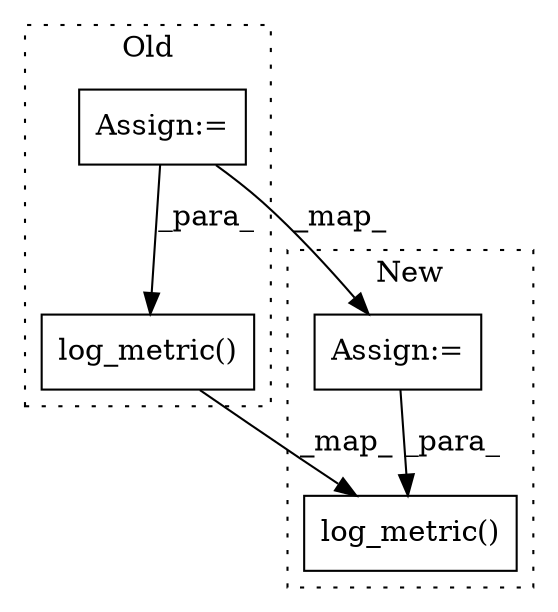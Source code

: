 digraph G {
subgraph cluster0 {
1 [label="log_metric()" a="75" s="5973,6009" l="18,1" shape="box"];
4 [label="Assign:=" a="68" s="5462" l="3" shape="box"];
label = "Old";
style="dotted";
}
subgraph cluster1 {
2 [label="log_metric()" a="75" s="7878,7913" l="18,1" shape="box"];
3 [label="Assign:=" a="68" s="7510" l="3" shape="box"];
label = "New";
style="dotted";
}
1 -> 2 [label="_map_"];
3 -> 2 [label="_para_"];
4 -> 3 [label="_map_"];
4 -> 1 [label="_para_"];
}